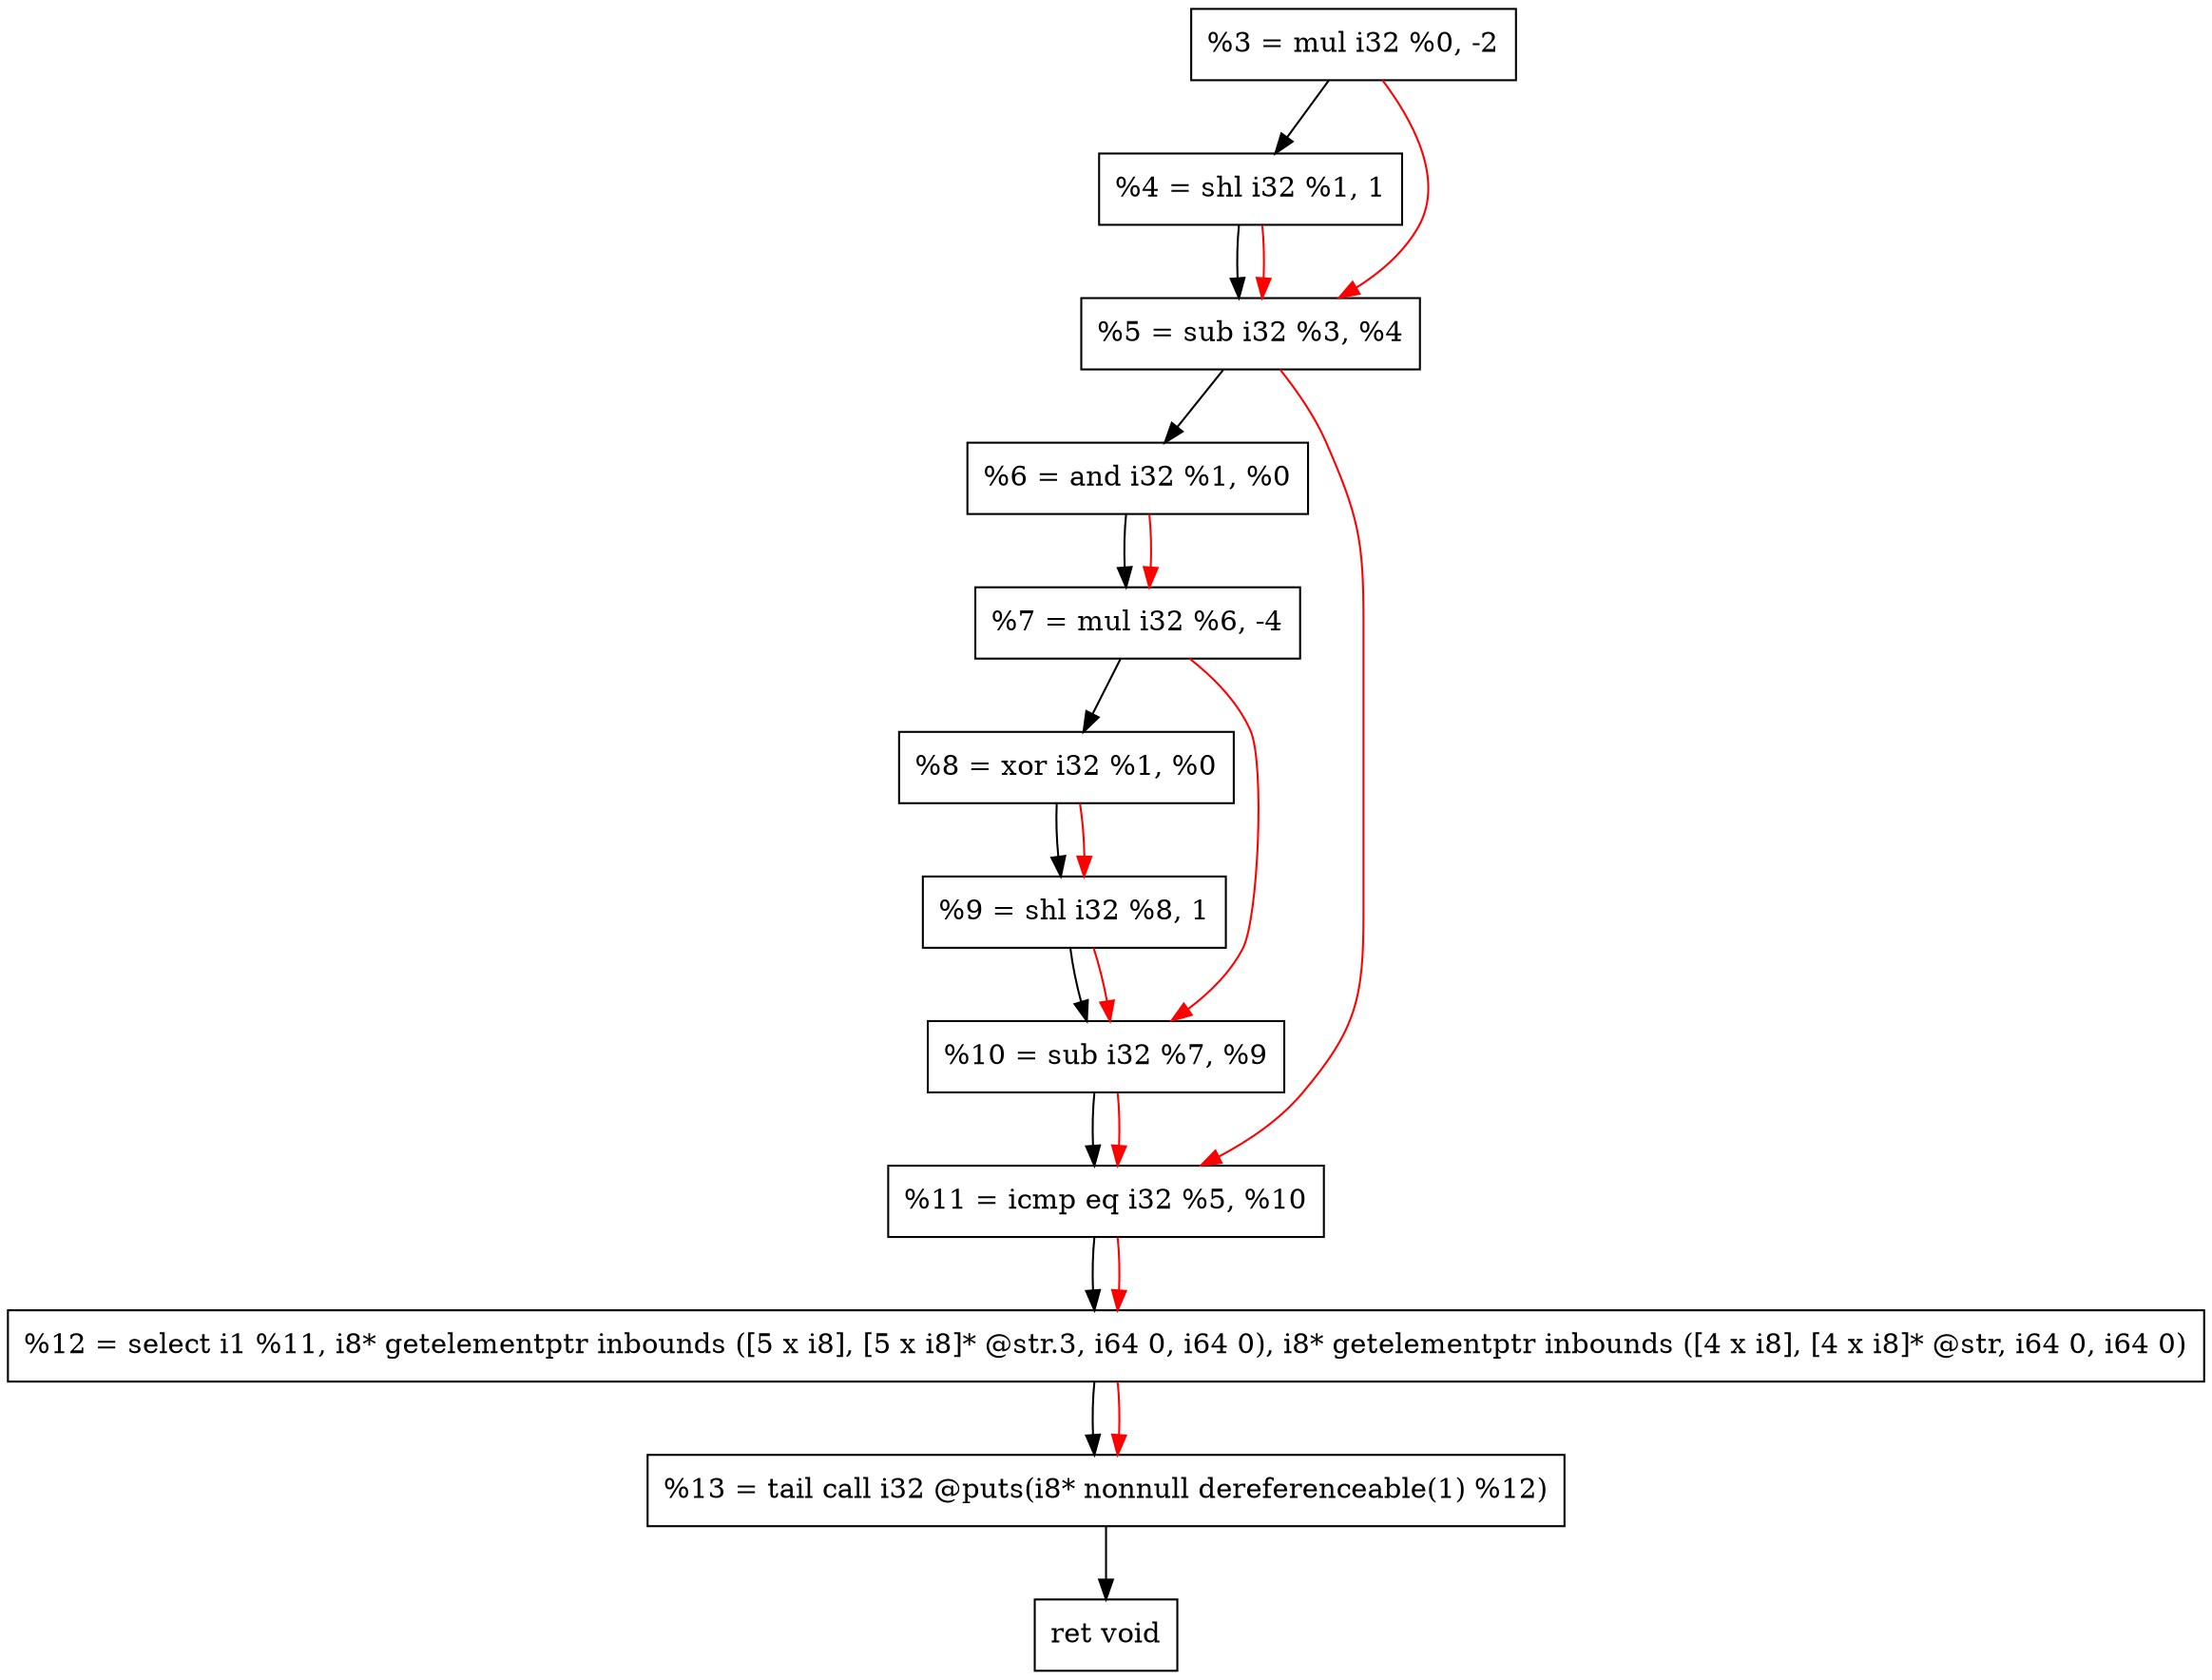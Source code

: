digraph "DFG for'crackme' function" {
	Node0x1c1c8b0[shape=record, label="  %3 = mul i32 %0, -2"];
	Node0x1c1c950[shape=record, label="  %4 = shl i32 %1, 1"];
	Node0x1c1ca10[shape=record, label="  %5 = sub i32 %3, %4"];
	Node0x1c1ca80[shape=record, label="  %6 = and i32 %1, %0"];
	Node0x1c1caf0[shape=record, label="  %7 = mul i32 %6, -4"];
	Node0x1c1cb60[shape=record, label="  %8 = xor i32 %1, %0"];
	Node0x1c1cbd0[shape=record, label="  %9 = shl i32 %8, 1"];
	Node0x1c1cc40[shape=record, label="  %10 = sub i32 %7, %9"];
	Node0x1c1ccb0[shape=record, label="  %11 = icmp eq i32 %5, %10"];
	Node0x1bbd388[shape=record, label="  %12 = select i1 %11, i8* getelementptr inbounds ([5 x i8], [5 x i8]* @str.3, i64 0, i64 0), i8* getelementptr inbounds ([4 x i8], [4 x i8]* @str, i64 0, i64 0)"];
	Node0x1c1d150[shape=record, label="  %13 = tail call i32 @puts(i8* nonnull dereferenceable(1) %12)"];
	Node0x1c1d1a0[shape=record, label="  ret void"];
	Node0x1c1c8b0 -> Node0x1c1c950;
	Node0x1c1c950 -> Node0x1c1ca10;
	Node0x1c1ca10 -> Node0x1c1ca80;
	Node0x1c1ca80 -> Node0x1c1caf0;
	Node0x1c1caf0 -> Node0x1c1cb60;
	Node0x1c1cb60 -> Node0x1c1cbd0;
	Node0x1c1cbd0 -> Node0x1c1cc40;
	Node0x1c1cc40 -> Node0x1c1ccb0;
	Node0x1c1ccb0 -> Node0x1bbd388;
	Node0x1bbd388 -> Node0x1c1d150;
	Node0x1c1d150 -> Node0x1c1d1a0;
edge [color=red]
	Node0x1c1c8b0 -> Node0x1c1ca10;
	Node0x1c1c950 -> Node0x1c1ca10;
	Node0x1c1ca80 -> Node0x1c1caf0;
	Node0x1c1cb60 -> Node0x1c1cbd0;
	Node0x1c1caf0 -> Node0x1c1cc40;
	Node0x1c1cbd0 -> Node0x1c1cc40;
	Node0x1c1ca10 -> Node0x1c1ccb0;
	Node0x1c1cc40 -> Node0x1c1ccb0;
	Node0x1c1ccb0 -> Node0x1bbd388;
	Node0x1bbd388 -> Node0x1c1d150;
}

